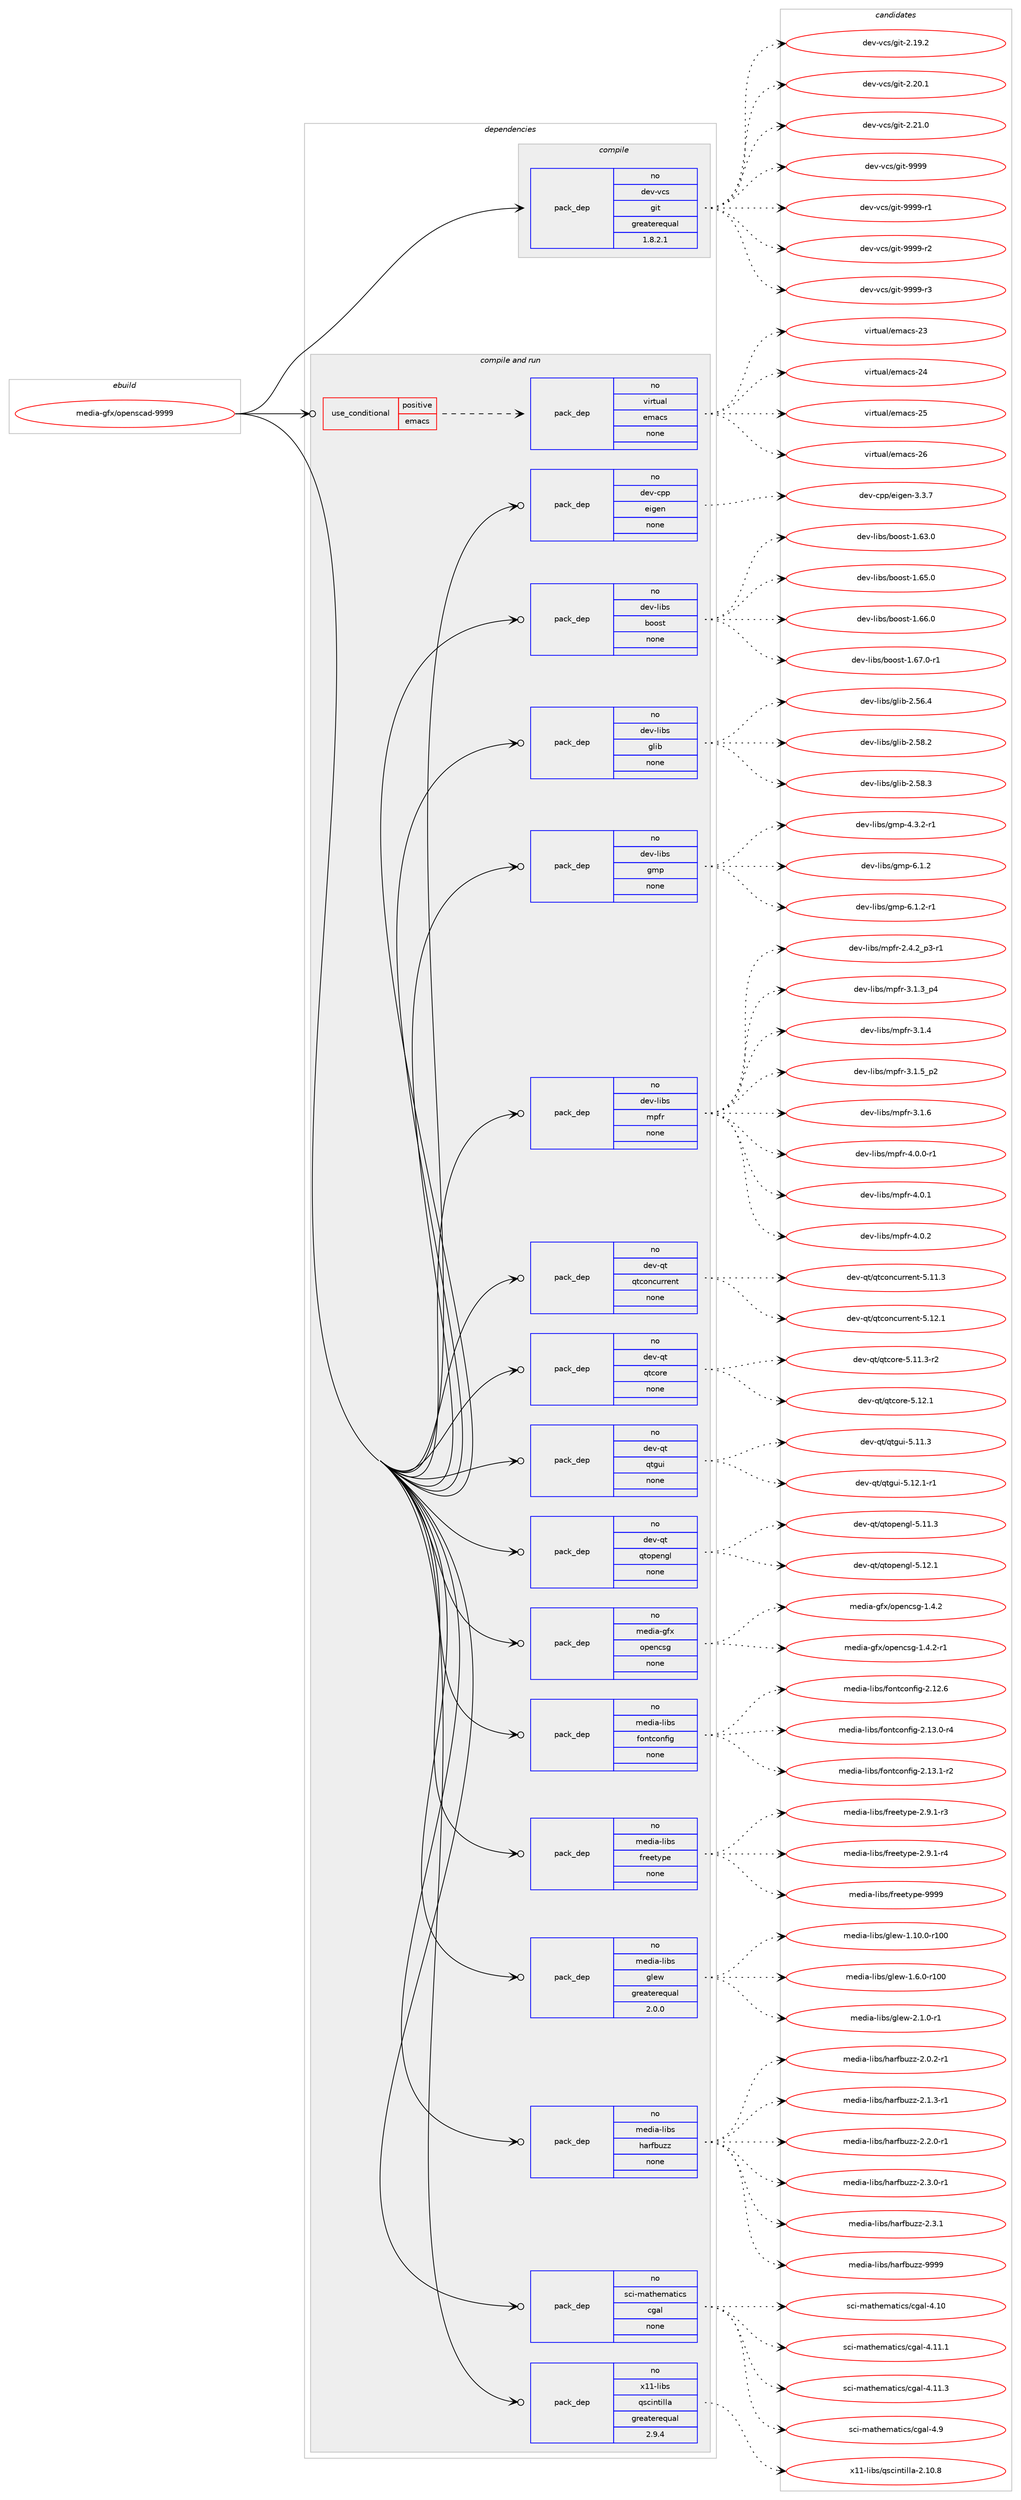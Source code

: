 digraph prolog {

# *************
# Graph options
# *************

newrank=true;
concentrate=true;
compound=true;
graph [rankdir=LR,fontname=Helvetica,fontsize=10,ranksep=1.5];#, ranksep=2.5, nodesep=0.2];
edge  [arrowhead=vee];
node  [fontname=Helvetica,fontsize=10];

# **********
# The ebuild
# **********

subgraph cluster_leftcol {
color=gray;
rank=same;
label=<<i>ebuild</i>>;
id [label="media-gfx/openscad-9999", color=red, width=4, href="../media-gfx/openscad-9999.svg"];
}

# ****************
# The dependencies
# ****************

subgraph cluster_midcol {
color=gray;
label=<<i>dependencies</i>>;
subgraph cluster_compile {
fillcolor="#eeeeee";
style=filled;
label=<<i>compile</i>>;
subgraph pack1148047 {
dependency1606835 [label=<<TABLE BORDER="0" CELLBORDER="1" CELLSPACING="0" CELLPADDING="4" WIDTH="220"><TR><TD ROWSPAN="6" CELLPADDING="30">pack_dep</TD></TR><TR><TD WIDTH="110">no</TD></TR><TR><TD>dev-vcs</TD></TR><TR><TD>git</TD></TR><TR><TD>greaterequal</TD></TR><TR><TD>1.8.2.1</TD></TR></TABLE>>, shape=none, color=blue];
}
id:e -> dependency1606835:w [weight=20,style="solid",arrowhead="vee"];
}
subgraph cluster_compileandrun {
fillcolor="#eeeeee";
style=filled;
label=<<i>compile and run</i>>;
subgraph cond433172 {
dependency1606836 [label=<<TABLE BORDER="0" CELLBORDER="1" CELLSPACING="0" CELLPADDING="4"><TR><TD ROWSPAN="3" CELLPADDING="10">use_conditional</TD></TR><TR><TD>positive</TD></TR><TR><TD>emacs</TD></TR></TABLE>>, shape=none, color=red];
subgraph pack1148048 {
dependency1606837 [label=<<TABLE BORDER="0" CELLBORDER="1" CELLSPACING="0" CELLPADDING="4" WIDTH="220"><TR><TD ROWSPAN="6" CELLPADDING="30">pack_dep</TD></TR><TR><TD WIDTH="110">no</TD></TR><TR><TD>virtual</TD></TR><TR><TD>emacs</TD></TR><TR><TD>none</TD></TR><TR><TD></TD></TR></TABLE>>, shape=none, color=blue];
}
dependency1606836:e -> dependency1606837:w [weight=20,style="dashed",arrowhead="vee"];
}
id:e -> dependency1606836:w [weight=20,style="solid",arrowhead="odotvee"];
subgraph pack1148049 {
dependency1606838 [label=<<TABLE BORDER="0" CELLBORDER="1" CELLSPACING="0" CELLPADDING="4" WIDTH="220"><TR><TD ROWSPAN="6" CELLPADDING="30">pack_dep</TD></TR><TR><TD WIDTH="110">no</TD></TR><TR><TD>dev-cpp</TD></TR><TR><TD>eigen</TD></TR><TR><TD>none</TD></TR><TR><TD></TD></TR></TABLE>>, shape=none, color=blue];
}
id:e -> dependency1606838:w [weight=20,style="solid",arrowhead="odotvee"];
subgraph pack1148050 {
dependency1606839 [label=<<TABLE BORDER="0" CELLBORDER="1" CELLSPACING="0" CELLPADDING="4" WIDTH="220"><TR><TD ROWSPAN="6" CELLPADDING="30">pack_dep</TD></TR><TR><TD WIDTH="110">no</TD></TR><TR><TD>dev-libs</TD></TR><TR><TD>boost</TD></TR><TR><TD>none</TD></TR><TR><TD></TD></TR></TABLE>>, shape=none, color=blue];
}
id:e -> dependency1606839:w [weight=20,style="solid",arrowhead="odotvee"];
subgraph pack1148051 {
dependency1606840 [label=<<TABLE BORDER="0" CELLBORDER="1" CELLSPACING="0" CELLPADDING="4" WIDTH="220"><TR><TD ROWSPAN="6" CELLPADDING="30">pack_dep</TD></TR><TR><TD WIDTH="110">no</TD></TR><TR><TD>dev-libs</TD></TR><TR><TD>glib</TD></TR><TR><TD>none</TD></TR><TR><TD></TD></TR></TABLE>>, shape=none, color=blue];
}
id:e -> dependency1606840:w [weight=20,style="solid",arrowhead="odotvee"];
subgraph pack1148052 {
dependency1606841 [label=<<TABLE BORDER="0" CELLBORDER="1" CELLSPACING="0" CELLPADDING="4" WIDTH="220"><TR><TD ROWSPAN="6" CELLPADDING="30">pack_dep</TD></TR><TR><TD WIDTH="110">no</TD></TR><TR><TD>dev-libs</TD></TR><TR><TD>gmp</TD></TR><TR><TD>none</TD></TR><TR><TD></TD></TR></TABLE>>, shape=none, color=blue];
}
id:e -> dependency1606841:w [weight=20,style="solid",arrowhead="odotvee"];
subgraph pack1148053 {
dependency1606842 [label=<<TABLE BORDER="0" CELLBORDER="1" CELLSPACING="0" CELLPADDING="4" WIDTH="220"><TR><TD ROWSPAN="6" CELLPADDING="30">pack_dep</TD></TR><TR><TD WIDTH="110">no</TD></TR><TR><TD>dev-libs</TD></TR><TR><TD>mpfr</TD></TR><TR><TD>none</TD></TR><TR><TD></TD></TR></TABLE>>, shape=none, color=blue];
}
id:e -> dependency1606842:w [weight=20,style="solid",arrowhead="odotvee"];
subgraph pack1148054 {
dependency1606843 [label=<<TABLE BORDER="0" CELLBORDER="1" CELLSPACING="0" CELLPADDING="4" WIDTH="220"><TR><TD ROWSPAN="6" CELLPADDING="30">pack_dep</TD></TR><TR><TD WIDTH="110">no</TD></TR><TR><TD>dev-qt</TD></TR><TR><TD>qtconcurrent</TD></TR><TR><TD>none</TD></TR><TR><TD></TD></TR></TABLE>>, shape=none, color=blue];
}
id:e -> dependency1606843:w [weight=20,style="solid",arrowhead="odotvee"];
subgraph pack1148055 {
dependency1606844 [label=<<TABLE BORDER="0" CELLBORDER="1" CELLSPACING="0" CELLPADDING="4" WIDTH="220"><TR><TD ROWSPAN="6" CELLPADDING="30">pack_dep</TD></TR><TR><TD WIDTH="110">no</TD></TR><TR><TD>dev-qt</TD></TR><TR><TD>qtcore</TD></TR><TR><TD>none</TD></TR><TR><TD></TD></TR></TABLE>>, shape=none, color=blue];
}
id:e -> dependency1606844:w [weight=20,style="solid",arrowhead="odotvee"];
subgraph pack1148056 {
dependency1606845 [label=<<TABLE BORDER="0" CELLBORDER="1" CELLSPACING="0" CELLPADDING="4" WIDTH="220"><TR><TD ROWSPAN="6" CELLPADDING="30">pack_dep</TD></TR><TR><TD WIDTH="110">no</TD></TR><TR><TD>dev-qt</TD></TR><TR><TD>qtgui</TD></TR><TR><TD>none</TD></TR><TR><TD></TD></TR></TABLE>>, shape=none, color=blue];
}
id:e -> dependency1606845:w [weight=20,style="solid",arrowhead="odotvee"];
subgraph pack1148057 {
dependency1606846 [label=<<TABLE BORDER="0" CELLBORDER="1" CELLSPACING="0" CELLPADDING="4" WIDTH="220"><TR><TD ROWSPAN="6" CELLPADDING="30">pack_dep</TD></TR><TR><TD WIDTH="110">no</TD></TR><TR><TD>dev-qt</TD></TR><TR><TD>qtopengl</TD></TR><TR><TD>none</TD></TR><TR><TD></TD></TR></TABLE>>, shape=none, color=blue];
}
id:e -> dependency1606846:w [weight=20,style="solid",arrowhead="odotvee"];
subgraph pack1148058 {
dependency1606847 [label=<<TABLE BORDER="0" CELLBORDER="1" CELLSPACING="0" CELLPADDING="4" WIDTH="220"><TR><TD ROWSPAN="6" CELLPADDING="30">pack_dep</TD></TR><TR><TD WIDTH="110">no</TD></TR><TR><TD>media-gfx</TD></TR><TR><TD>opencsg</TD></TR><TR><TD>none</TD></TR><TR><TD></TD></TR></TABLE>>, shape=none, color=blue];
}
id:e -> dependency1606847:w [weight=20,style="solid",arrowhead="odotvee"];
subgraph pack1148059 {
dependency1606848 [label=<<TABLE BORDER="0" CELLBORDER="1" CELLSPACING="0" CELLPADDING="4" WIDTH="220"><TR><TD ROWSPAN="6" CELLPADDING="30">pack_dep</TD></TR><TR><TD WIDTH="110">no</TD></TR><TR><TD>media-libs</TD></TR><TR><TD>fontconfig</TD></TR><TR><TD>none</TD></TR><TR><TD></TD></TR></TABLE>>, shape=none, color=blue];
}
id:e -> dependency1606848:w [weight=20,style="solid",arrowhead="odotvee"];
subgraph pack1148060 {
dependency1606849 [label=<<TABLE BORDER="0" CELLBORDER="1" CELLSPACING="0" CELLPADDING="4" WIDTH="220"><TR><TD ROWSPAN="6" CELLPADDING="30">pack_dep</TD></TR><TR><TD WIDTH="110">no</TD></TR><TR><TD>media-libs</TD></TR><TR><TD>freetype</TD></TR><TR><TD>none</TD></TR><TR><TD></TD></TR></TABLE>>, shape=none, color=blue];
}
id:e -> dependency1606849:w [weight=20,style="solid",arrowhead="odotvee"];
subgraph pack1148061 {
dependency1606850 [label=<<TABLE BORDER="0" CELLBORDER="1" CELLSPACING="0" CELLPADDING="4" WIDTH="220"><TR><TD ROWSPAN="6" CELLPADDING="30">pack_dep</TD></TR><TR><TD WIDTH="110">no</TD></TR><TR><TD>media-libs</TD></TR><TR><TD>glew</TD></TR><TR><TD>greaterequal</TD></TR><TR><TD>2.0.0</TD></TR></TABLE>>, shape=none, color=blue];
}
id:e -> dependency1606850:w [weight=20,style="solid",arrowhead="odotvee"];
subgraph pack1148062 {
dependency1606851 [label=<<TABLE BORDER="0" CELLBORDER="1" CELLSPACING="0" CELLPADDING="4" WIDTH="220"><TR><TD ROWSPAN="6" CELLPADDING="30">pack_dep</TD></TR><TR><TD WIDTH="110">no</TD></TR><TR><TD>media-libs</TD></TR><TR><TD>harfbuzz</TD></TR><TR><TD>none</TD></TR><TR><TD></TD></TR></TABLE>>, shape=none, color=blue];
}
id:e -> dependency1606851:w [weight=20,style="solid",arrowhead="odotvee"];
subgraph pack1148063 {
dependency1606852 [label=<<TABLE BORDER="0" CELLBORDER="1" CELLSPACING="0" CELLPADDING="4" WIDTH="220"><TR><TD ROWSPAN="6" CELLPADDING="30">pack_dep</TD></TR><TR><TD WIDTH="110">no</TD></TR><TR><TD>sci-mathematics</TD></TR><TR><TD>cgal</TD></TR><TR><TD>none</TD></TR><TR><TD></TD></TR></TABLE>>, shape=none, color=blue];
}
id:e -> dependency1606852:w [weight=20,style="solid",arrowhead="odotvee"];
subgraph pack1148064 {
dependency1606853 [label=<<TABLE BORDER="0" CELLBORDER="1" CELLSPACING="0" CELLPADDING="4" WIDTH="220"><TR><TD ROWSPAN="6" CELLPADDING="30">pack_dep</TD></TR><TR><TD WIDTH="110">no</TD></TR><TR><TD>x11-libs</TD></TR><TR><TD>qscintilla</TD></TR><TR><TD>greaterequal</TD></TR><TR><TD>2.9.4</TD></TR></TABLE>>, shape=none, color=blue];
}
id:e -> dependency1606853:w [weight=20,style="solid",arrowhead="odotvee"];
}
subgraph cluster_run {
fillcolor="#eeeeee";
style=filled;
label=<<i>run</i>>;
}
}

# **************
# The candidates
# **************

subgraph cluster_choices {
rank=same;
color=gray;
label=<<i>candidates</i>>;

subgraph choice1148047 {
color=black;
nodesep=1;
choice10010111845118991154710310511645504649574650 [label="dev-vcs/git-2.19.2", color=red, width=4,href="../dev-vcs/git-2.19.2.svg"];
choice10010111845118991154710310511645504650484649 [label="dev-vcs/git-2.20.1", color=red, width=4,href="../dev-vcs/git-2.20.1.svg"];
choice10010111845118991154710310511645504650494648 [label="dev-vcs/git-2.21.0", color=red, width=4,href="../dev-vcs/git-2.21.0.svg"];
choice1001011184511899115471031051164557575757 [label="dev-vcs/git-9999", color=red, width=4,href="../dev-vcs/git-9999.svg"];
choice10010111845118991154710310511645575757574511449 [label="dev-vcs/git-9999-r1", color=red, width=4,href="../dev-vcs/git-9999-r1.svg"];
choice10010111845118991154710310511645575757574511450 [label="dev-vcs/git-9999-r2", color=red, width=4,href="../dev-vcs/git-9999-r2.svg"];
choice10010111845118991154710310511645575757574511451 [label="dev-vcs/git-9999-r3", color=red, width=4,href="../dev-vcs/git-9999-r3.svg"];
dependency1606835:e -> choice10010111845118991154710310511645504649574650:w [style=dotted,weight="100"];
dependency1606835:e -> choice10010111845118991154710310511645504650484649:w [style=dotted,weight="100"];
dependency1606835:e -> choice10010111845118991154710310511645504650494648:w [style=dotted,weight="100"];
dependency1606835:e -> choice1001011184511899115471031051164557575757:w [style=dotted,weight="100"];
dependency1606835:e -> choice10010111845118991154710310511645575757574511449:w [style=dotted,weight="100"];
dependency1606835:e -> choice10010111845118991154710310511645575757574511450:w [style=dotted,weight="100"];
dependency1606835:e -> choice10010111845118991154710310511645575757574511451:w [style=dotted,weight="100"];
}
subgraph choice1148048 {
color=black;
nodesep=1;
choice11810511411611797108471011099799115455051 [label="virtual/emacs-23", color=red, width=4,href="../virtual/emacs-23.svg"];
choice11810511411611797108471011099799115455052 [label="virtual/emacs-24", color=red, width=4,href="../virtual/emacs-24.svg"];
choice11810511411611797108471011099799115455053 [label="virtual/emacs-25", color=red, width=4,href="../virtual/emacs-25.svg"];
choice11810511411611797108471011099799115455054 [label="virtual/emacs-26", color=red, width=4,href="../virtual/emacs-26.svg"];
dependency1606837:e -> choice11810511411611797108471011099799115455051:w [style=dotted,weight="100"];
dependency1606837:e -> choice11810511411611797108471011099799115455052:w [style=dotted,weight="100"];
dependency1606837:e -> choice11810511411611797108471011099799115455053:w [style=dotted,weight="100"];
dependency1606837:e -> choice11810511411611797108471011099799115455054:w [style=dotted,weight="100"];
}
subgraph choice1148049 {
color=black;
nodesep=1;
choice100101118459911211247101105103101110455146514655 [label="dev-cpp/eigen-3.3.7", color=red, width=4,href="../dev-cpp/eigen-3.3.7.svg"];
dependency1606838:e -> choice100101118459911211247101105103101110455146514655:w [style=dotted,weight="100"];
}
subgraph choice1148050 {
color=black;
nodesep=1;
choice1001011184510810598115479811111111511645494654514648 [label="dev-libs/boost-1.63.0", color=red, width=4,href="../dev-libs/boost-1.63.0.svg"];
choice1001011184510810598115479811111111511645494654534648 [label="dev-libs/boost-1.65.0", color=red, width=4,href="../dev-libs/boost-1.65.0.svg"];
choice1001011184510810598115479811111111511645494654544648 [label="dev-libs/boost-1.66.0", color=red, width=4,href="../dev-libs/boost-1.66.0.svg"];
choice10010111845108105981154798111111115116454946545546484511449 [label="dev-libs/boost-1.67.0-r1", color=red, width=4,href="../dev-libs/boost-1.67.0-r1.svg"];
dependency1606839:e -> choice1001011184510810598115479811111111511645494654514648:w [style=dotted,weight="100"];
dependency1606839:e -> choice1001011184510810598115479811111111511645494654534648:w [style=dotted,weight="100"];
dependency1606839:e -> choice1001011184510810598115479811111111511645494654544648:w [style=dotted,weight="100"];
dependency1606839:e -> choice10010111845108105981154798111111115116454946545546484511449:w [style=dotted,weight="100"];
}
subgraph choice1148051 {
color=black;
nodesep=1;
choice1001011184510810598115471031081059845504653544652 [label="dev-libs/glib-2.56.4", color=red, width=4,href="../dev-libs/glib-2.56.4.svg"];
choice1001011184510810598115471031081059845504653564650 [label="dev-libs/glib-2.58.2", color=red, width=4,href="../dev-libs/glib-2.58.2.svg"];
choice1001011184510810598115471031081059845504653564651 [label="dev-libs/glib-2.58.3", color=red, width=4,href="../dev-libs/glib-2.58.3.svg"];
dependency1606840:e -> choice1001011184510810598115471031081059845504653544652:w [style=dotted,weight="100"];
dependency1606840:e -> choice1001011184510810598115471031081059845504653564650:w [style=dotted,weight="100"];
dependency1606840:e -> choice1001011184510810598115471031081059845504653564651:w [style=dotted,weight="100"];
}
subgraph choice1148052 {
color=black;
nodesep=1;
choice1001011184510810598115471031091124552465146504511449 [label="dev-libs/gmp-4.3.2-r1", color=red, width=4,href="../dev-libs/gmp-4.3.2-r1.svg"];
choice100101118451081059811547103109112455446494650 [label="dev-libs/gmp-6.1.2", color=red, width=4,href="../dev-libs/gmp-6.1.2.svg"];
choice1001011184510810598115471031091124554464946504511449 [label="dev-libs/gmp-6.1.2-r1", color=red, width=4,href="../dev-libs/gmp-6.1.2-r1.svg"];
dependency1606841:e -> choice1001011184510810598115471031091124552465146504511449:w [style=dotted,weight="100"];
dependency1606841:e -> choice100101118451081059811547103109112455446494650:w [style=dotted,weight="100"];
dependency1606841:e -> choice1001011184510810598115471031091124554464946504511449:w [style=dotted,weight="100"];
}
subgraph choice1148053 {
color=black;
nodesep=1;
choice10010111845108105981154710911210211445504652465095112514511449 [label="dev-libs/mpfr-2.4.2_p3-r1", color=red, width=4,href="../dev-libs/mpfr-2.4.2_p3-r1.svg"];
choice1001011184510810598115471091121021144551464946519511252 [label="dev-libs/mpfr-3.1.3_p4", color=red, width=4,href="../dev-libs/mpfr-3.1.3_p4.svg"];
choice100101118451081059811547109112102114455146494652 [label="dev-libs/mpfr-3.1.4", color=red, width=4,href="../dev-libs/mpfr-3.1.4.svg"];
choice1001011184510810598115471091121021144551464946539511250 [label="dev-libs/mpfr-3.1.5_p2", color=red, width=4,href="../dev-libs/mpfr-3.1.5_p2.svg"];
choice100101118451081059811547109112102114455146494654 [label="dev-libs/mpfr-3.1.6", color=red, width=4,href="../dev-libs/mpfr-3.1.6.svg"];
choice1001011184510810598115471091121021144552464846484511449 [label="dev-libs/mpfr-4.0.0-r1", color=red, width=4,href="../dev-libs/mpfr-4.0.0-r1.svg"];
choice100101118451081059811547109112102114455246484649 [label="dev-libs/mpfr-4.0.1", color=red, width=4,href="../dev-libs/mpfr-4.0.1.svg"];
choice100101118451081059811547109112102114455246484650 [label="dev-libs/mpfr-4.0.2", color=red, width=4,href="../dev-libs/mpfr-4.0.2.svg"];
dependency1606842:e -> choice10010111845108105981154710911210211445504652465095112514511449:w [style=dotted,weight="100"];
dependency1606842:e -> choice1001011184510810598115471091121021144551464946519511252:w [style=dotted,weight="100"];
dependency1606842:e -> choice100101118451081059811547109112102114455146494652:w [style=dotted,weight="100"];
dependency1606842:e -> choice1001011184510810598115471091121021144551464946539511250:w [style=dotted,weight="100"];
dependency1606842:e -> choice100101118451081059811547109112102114455146494654:w [style=dotted,weight="100"];
dependency1606842:e -> choice1001011184510810598115471091121021144552464846484511449:w [style=dotted,weight="100"];
dependency1606842:e -> choice100101118451081059811547109112102114455246484649:w [style=dotted,weight="100"];
dependency1606842:e -> choice100101118451081059811547109112102114455246484650:w [style=dotted,weight="100"];
}
subgraph choice1148054 {
color=black;
nodesep=1;
choice1001011184511311647113116991111109911711411410111011645534649494651 [label="dev-qt/qtconcurrent-5.11.3", color=red, width=4,href="../dev-qt/qtconcurrent-5.11.3.svg"];
choice1001011184511311647113116991111109911711411410111011645534649504649 [label="dev-qt/qtconcurrent-5.12.1", color=red, width=4,href="../dev-qt/qtconcurrent-5.12.1.svg"];
dependency1606843:e -> choice1001011184511311647113116991111109911711411410111011645534649494651:w [style=dotted,weight="100"];
dependency1606843:e -> choice1001011184511311647113116991111109911711411410111011645534649504649:w [style=dotted,weight="100"];
}
subgraph choice1148055 {
color=black;
nodesep=1;
choice100101118451131164711311699111114101455346494946514511450 [label="dev-qt/qtcore-5.11.3-r2", color=red, width=4,href="../dev-qt/qtcore-5.11.3-r2.svg"];
choice10010111845113116471131169911111410145534649504649 [label="dev-qt/qtcore-5.12.1", color=red, width=4,href="../dev-qt/qtcore-5.12.1.svg"];
dependency1606844:e -> choice100101118451131164711311699111114101455346494946514511450:w [style=dotted,weight="100"];
dependency1606844:e -> choice10010111845113116471131169911111410145534649504649:w [style=dotted,weight="100"];
}
subgraph choice1148056 {
color=black;
nodesep=1;
choice100101118451131164711311610311710545534649494651 [label="dev-qt/qtgui-5.11.3", color=red, width=4,href="../dev-qt/qtgui-5.11.3.svg"];
choice1001011184511311647113116103117105455346495046494511449 [label="dev-qt/qtgui-5.12.1-r1", color=red, width=4,href="../dev-qt/qtgui-5.12.1-r1.svg"];
dependency1606845:e -> choice100101118451131164711311610311710545534649494651:w [style=dotted,weight="100"];
dependency1606845:e -> choice1001011184511311647113116103117105455346495046494511449:w [style=dotted,weight="100"];
}
subgraph choice1148057 {
color=black;
nodesep=1;
choice100101118451131164711311611111210111010310845534649494651 [label="dev-qt/qtopengl-5.11.3", color=red, width=4,href="../dev-qt/qtopengl-5.11.3.svg"];
choice100101118451131164711311611111210111010310845534649504649 [label="dev-qt/qtopengl-5.12.1", color=red, width=4,href="../dev-qt/qtopengl-5.12.1.svg"];
dependency1606846:e -> choice100101118451131164711311611111210111010310845534649494651:w [style=dotted,weight="100"];
dependency1606846:e -> choice100101118451131164711311611111210111010310845534649504649:w [style=dotted,weight="100"];
}
subgraph choice1148058 {
color=black;
nodesep=1;
choice10910110010597451031021204711111210111099115103454946524650 [label="media-gfx/opencsg-1.4.2", color=red, width=4,href="../media-gfx/opencsg-1.4.2.svg"];
choice109101100105974510310212047111112101110991151034549465246504511449 [label="media-gfx/opencsg-1.4.2-r1", color=red, width=4,href="../media-gfx/opencsg-1.4.2-r1.svg"];
dependency1606847:e -> choice10910110010597451031021204711111210111099115103454946524650:w [style=dotted,weight="100"];
dependency1606847:e -> choice109101100105974510310212047111112101110991151034549465246504511449:w [style=dotted,weight="100"];
}
subgraph choice1148059 {
color=black;
nodesep=1;
choice109101100105974510810598115471021111101169911111010210510345504649504654 [label="media-libs/fontconfig-2.12.6", color=red, width=4,href="../media-libs/fontconfig-2.12.6.svg"];
choice1091011001059745108105981154710211111011699111110102105103455046495146484511452 [label="media-libs/fontconfig-2.13.0-r4", color=red, width=4,href="../media-libs/fontconfig-2.13.0-r4.svg"];
choice1091011001059745108105981154710211111011699111110102105103455046495146494511450 [label="media-libs/fontconfig-2.13.1-r2", color=red, width=4,href="../media-libs/fontconfig-2.13.1-r2.svg"];
dependency1606848:e -> choice109101100105974510810598115471021111101169911111010210510345504649504654:w [style=dotted,weight="100"];
dependency1606848:e -> choice1091011001059745108105981154710211111011699111110102105103455046495146484511452:w [style=dotted,weight="100"];
dependency1606848:e -> choice1091011001059745108105981154710211111011699111110102105103455046495146494511450:w [style=dotted,weight="100"];
}
subgraph choice1148060 {
color=black;
nodesep=1;
choice109101100105974510810598115471021141011011161211121014550465746494511451 [label="media-libs/freetype-2.9.1-r3", color=red, width=4,href="../media-libs/freetype-2.9.1-r3.svg"];
choice109101100105974510810598115471021141011011161211121014550465746494511452 [label="media-libs/freetype-2.9.1-r4", color=red, width=4,href="../media-libs/freetype-2.9.1-r4.svg"];
choice109101100105974510810598115471021141011011161211121014557575757 [label="media-libs/freetype-9999", color=red, width=4,href="../media-libs/freetype-9999.svg"];
dependency1606849:e -> choice109101100105974510810598115471021141011011161211121014550465746494511451:w [style=dotted,weight="100"];
dependency1606849:e -> choice109101100105974510810598115471021141011011161211121014550465746494511452:w [style=dotted,weight="100"];
dependency1606849:e -> choice109101100105974510810598115471021141011011161211121014557575757:w [style=dotted,weight="100"];
}
subgraph choice1148061 {
color=black;
nodesep=1;
choice109101100105974510810598115471031081011194549464948464845114494848 [label="media-libs/glew-1.10.0-r100", color=red, width=4,href="../media-libs/glew-1.10.0-r100.svg"];
choice1091011001059745108105981154710310810111945494654464845114494848 [label="media-libs/glew-1.6.0-r100", color=red, width=4,href="../media-libs/glew-1.6.0-r100.svg"];
choice109101100105974510810598115471031081011194550464946484511449 [label="media-libs/glew-2.1.0-r1", color=red, width=4,href="../media-libs/glew-2.1.0-r1.svg"];
dependency1606850:e -> choice109101100105974510810598115471031081011194549464948464845114494848:w [style=dotted,weight="100"];
dependency1606850:e -> choice1091011001059745108105981154710310810111945494654464845114494848:w [style=dotted,weight="100"];
dependency1606850:e -> choice109101100105974510810598115471031081011194550464946484511449:w [style=dotted,weight="100"];
}
subgraph choice1148062 {
color=black;
nodesep=1;
choice1091011001059745108105981154710497114102981171221224550464846504511449 [label="media-libs/harfbuzz-2.0.2-r1", color=red, width=4,href="../media-libs/harfbuzz-2.0.2-r1.svg"];
choice1091011001059745108105981154710497114102981171221224550464946514511449 [label="media-libs/harfbuzz-2.1.3-r1", color=red, width=4,href="../media-libs/harfbuzz-2.1.3-r1.svg"];
choice1091011001059745108105981154710497114102981171221224550465046484511449 [label="media-libs/harfbuzz-2.2.0-r1", color=red, width=4,href="../media-libs/harfbuzz-2.2.0-r1.svg"];
choice1091011001059745108105981154710497114102981171221224550465146484511449 [label="media-libs/harfbuzz-2.3.0-r1", color=red, width=4,href="../media-libs/harfbuzz-2.3.0-r1.svg"];
choice109101100105974510810598115471049711410298117122122455046514649 [label="media-libs/harfbuzz-2.3.1", color=red, width=4,href="../media-libs/harfbuzz-2.3.1.svg"];
choice1091011001059745108105981154710497114102981171221224557575757 [label="media-libs/harfbuzz-9999", color=red, width=4,href="../media-libs/harfbuzz-9999.svg"];
dependency1606851:e -> choice1091011001059745108105981154710497114102981171221224550464846504511449:w [style=dotted,weight="100"];
dependency1606851:e -> choice1091011001059745108105981154710497114102981171221224550464946514511449:w [style=dotted,weight="100"];
dependency1606851:e -> choice1091011001059745108105981154710497114102981171221224550465046484511449:w [style=dotted,weight="100"];
dependency1606851:e -> choice1091011001059745108105981154710497114102981171221224550465146484511449:w [style=dotted,weight="100"];
dependency1606851:e -> choice109101100105974510810598115471049711410298117122122455046514649:w [style=dotted,weight="100"];
dependency1606851:e -> choice1091011001059745108105981154710497114102981171221224557575757:w [style=dotted,weight="100"];
}
subgraph choice1148063 {
color=black;
nodesep=1;
choice11599105451099711610410110997116105991154799103971084552464948 [label="sci-mathematics/cgal-4.10", color=red, width=4,href="../sci-mathematics/cgal-4.10.svg"];
choice115991054510997116104101109971161059911547991039710845524649494649 [label="sci-mathematics/cgal-4.11.1", color=red, width=4,href="../sci-mathematics/cgal-4.11.1.svg"];
choice115991054510997116104101109971161059911547991039710845524649494651 [label="sci-mathematics/cgal-4.11.3", color=red, width=4,href="../sci-mathematics/cgal-4.11.3.svg"];
choice115991054510997116104101109971161059911547991039710845524657 [label="sci-mathematics/cgal-4.9", color=red, width=4,href="../sci-mathematics/cgal-4.9.svg"];
dependency1606852:e -> choice11599105451099711610410110997116105991154799103971084552464948:w [style=dotted,weight="100"];
dependency1606852:e -> choice115991054510997116104101109971161059911547991039710845524649494649:w [style=dotted,weight="100"];
dependency1606852:e -> choice115991054510997116104101109971161059911547991039710845524649494651:w [style=dotted,weight="100"];
dependency1606852:e -> choice115991054510997116104101109971161059911547991039710845524657:w [style=dotted,weight="100"];
}
subgraph choice1148064 {
color=black;
nodesep=1;
choice1204949451081059811547113115991051101161051081089745504649484656 [label="x11-libs/qscintilla-2.10.8", color=red, width=4,href="../x11-libs/qscintilla-2.10.8.svg"];
dependency1606853:e -> choice1204949451081059811547113115991051101161051081089745504649484656:w [style=dotted,weight="100"];
}
}

}
